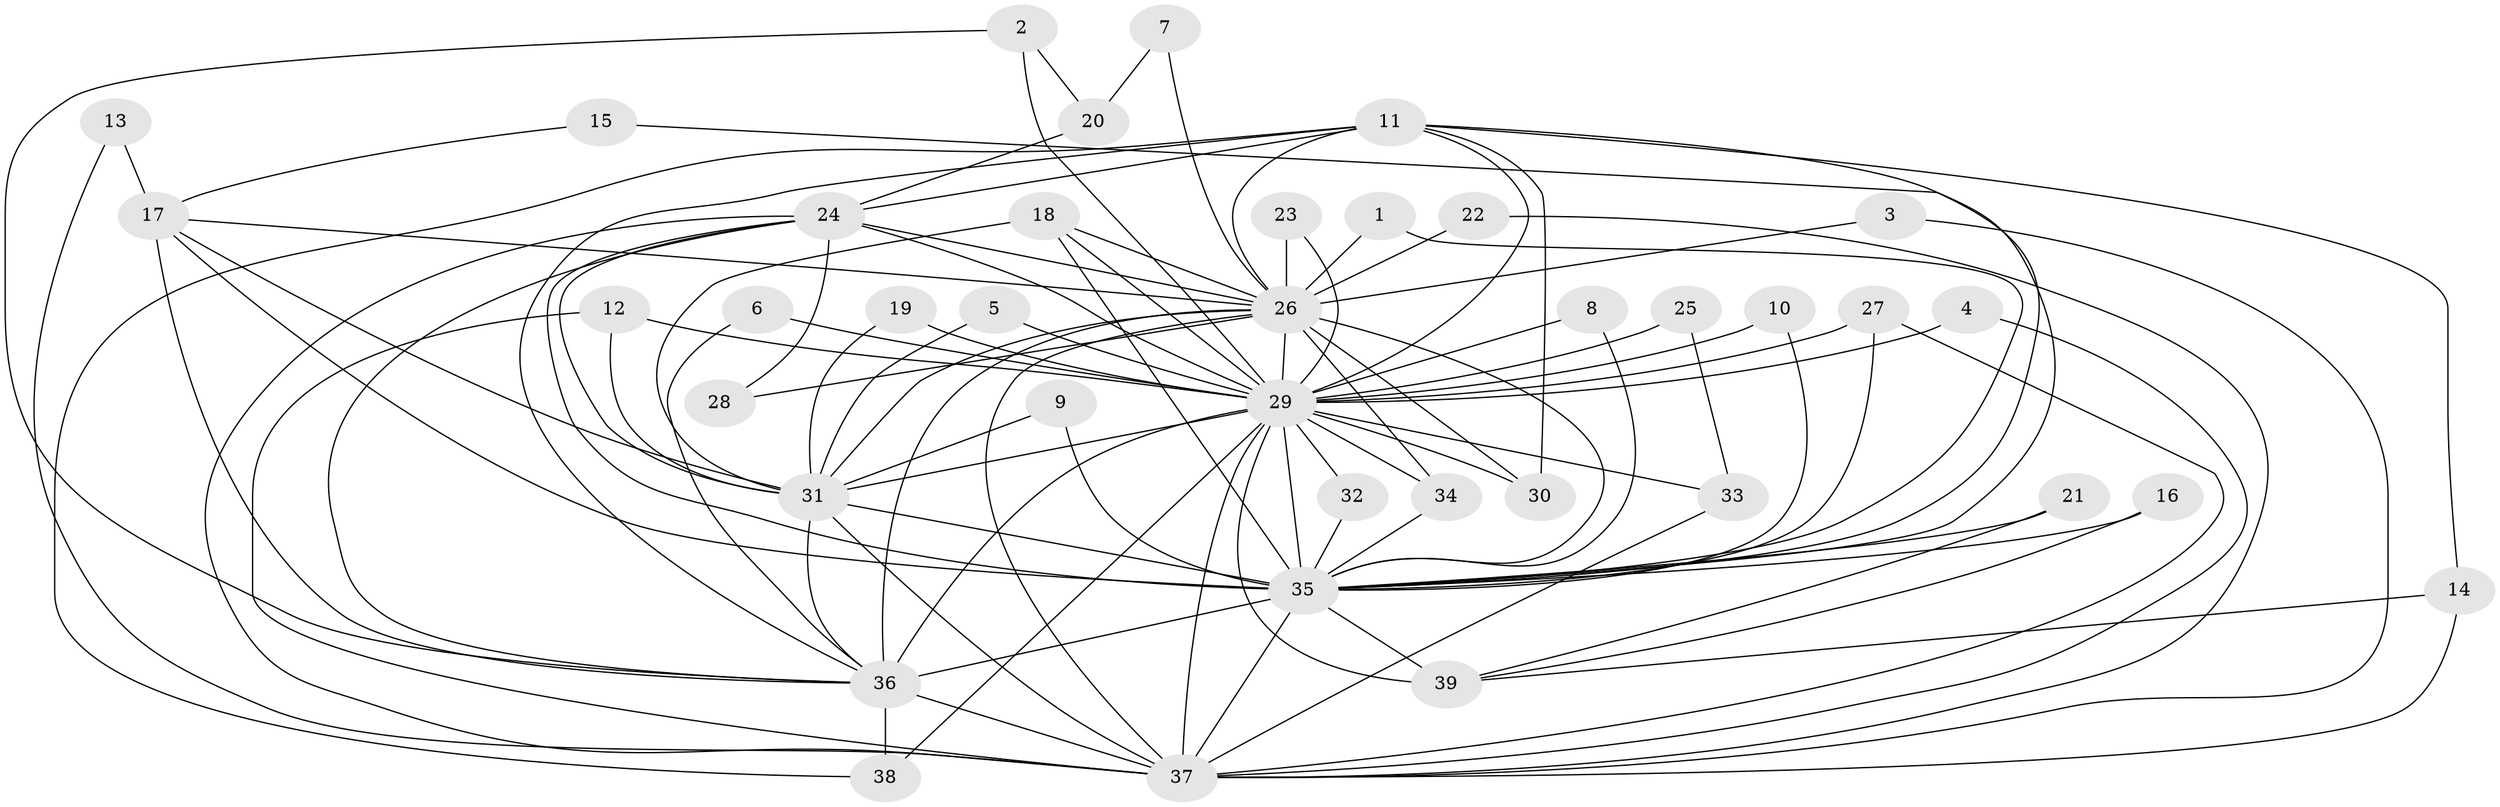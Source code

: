 // original degree distribution, {29: 0.01282051282051282, 11: 0.01282051282051282, 14: 0.01282051282051282, 13: 0.01282051282051282, 19: 0.02564102564102564, 24: 0.02564102564102564, 16: 0.01282051282051282, 17: 0.01282051282051282, 3: 0.28205128205128205, 4: 0.05128205128205128, 2: 0.5, 5: 0.02564102564102564, 6: 0.01282051282051282}
// Generated by graph-tools (version 1.1) at 2025/49/03/09/25 03:49:43]
// undirected, 39 vertices, 98 edges
graph export_dot {
graph [start="1"]
  node [color=gray90,style=filled];
  1;
  2;
  3;
  4;
  5;
  6;
  7;
  8;
  9;
  10;
  11;
  12;
  13;
  14;
  15;
  16;
  17;
  18;
  19;
  20;
  21;
  22;
  23;
  24;
  25;
  26;
  27;
  28;
  29;
  30;
  31;
  32;
  33;
  34;
  35;
  36;
  37;
  38;
  39;
  1 -- 26 [weight=1.0];
  1 -- 35 [weight=1.0];
  2 -- 20 [weight=1.0];
  2 -- 29 [weight=1.0];
  2 -- 36 [weight=1.0];
  3 -- 26 [weight=1.0];
  3 -- 37 [weight=1.0];
  4 -- 29 [weight=1.0];
  4 -- 37 [weight=1.0];
  5 -- 29 [weight=1.0];
  5 -- 31 [weight=1.0];
  6 -- 29 [weight=1.0];
  6 -- 36 [weight=1.0];
  7 -- 20 [weight=1.0];
  7 -- 26 [weight=2.0];
  8 -- 29 [weight=1.0];
  8 -- 35 [weight=1.0];
  9 -- 31 [weight=1.0];
  9 -- 35 [weight=1.0];
  10 -- 29 [weight=2.0];
  10 -- 35 [weight=1.0];
  11 -- 14 [weight=1.0];
  11 -- 24 [weight=1.0];
  11 -- 26 [weight=1.0];
  11 -- 29 [weight=1.0];
  11 -- 30 [weight=1.0];
  11 -- 35 [weight=1.0];
  11 -- 36 [weight=1.0];
  11 -- 38 [weight=1.0];
  12 -- 29 [weight=1.0];
  12 -- 31 [weight=1.0];
  12 -- 37 [weight=1.0];
  13 -- 17 [weight=1.0];
  13 -- 37 [weight=1.0];
  14 -- 37 [weight=1.0];
  14 -- 39 [weight=1.0];
  15 -- 17 [weight=1.0];
  15 -- 35 [weight=1.0];
  16 -- 35 [weight=1.0];
  16 -- 39 [weight=1.0];
  17 -- 26 [weight=2.0];
  17 -- 31 [weight=1.0];
  17 -- 35 [weight=1.0];
  17 -- 36 [weight=1.0];
  18 -- 26 [weight=1.0];
  18 -- 29 [weight=1.0];
  18 -- 31 [weight=1.0];
  18 -- 35 [weight=2.0];
  19 -- 29 [weight=1.0];
  19 -- 31 [weight=1.0];
  20 -- 24 [weight=1.0];
  21 -- 35 [weight=1.0];
  21 -- 39 [weight=1.0];
  22 -- 26 [weight=1.0];
  22 -- 37 [weight=1.0];
  23 -- 26 [weight=1.0];
  23 -- 29 [weight=1.0];
  24 -- 26 [weight=2.0];
  24 -- 28 [weight=1.0];
  24 -- 29 [weight=2.0];
  24 -- 31 [weight=1.0];
  24 -- 35 [weight=2.0];
  24 -- 36 [weight=1.0];
  24 -- 37 [weight=2.0];
  25 -- 29 [weight=2.0];
  25 -- 33 [weight=1.0];
  26 -- 28 [weight=1.0];
  26 -- 29 [weight=4.0];
  26 -- 30 [weight=1.0];
  26 -- 31 [weight=4.0];
  26 -- 34 [weight=1.0];
  26 -- 35 [weight=4.0];
  26 -- 36 [weight=4.0];
  26 -- 37 [weight=2.0];
  27 -- 29 [weight=1.0];
  27 -- 35 [weight=1.0];
  27 -- 37 [weight=1.0];
  29 -- 30 [weight=1.0];
  29 -- 31 [weight=3.0];
  29 -- 32 [weight=1.0];
  29 -- 33 [weight=3.0];
  29 -- 34 [weight=1.0];
  29 -- 35 [weight=4.0];
  29 -- 36 [weight=2.0];
  29 -- 37 [weight=2.0];
  29 -- 38 [weight=1.0];
  29 -- 39 [weight=2.0];
  31 -- 35 [weight=2.0];
  31 -- 36 [weight=1.0];
  31 -- 37 [weight=1.0];
  32 -- 35 [weight=1.0];
  33 -- 37 [weight=1.0];
  34 -- 35 [weight=1.0];
  35 -- 36 [weight=2.0];
  35 -- 37 [weight=3.0];
  35 -- 39 [weight=2.0];
  36 -- 37 [weight=1.0];
  36 -- 38 [weight=1.0];
}
